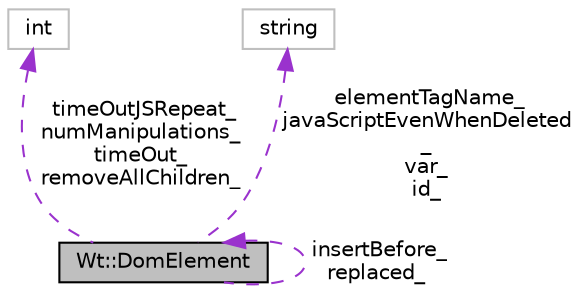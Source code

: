 digraph "Wt::DomElement"
{
 // LATEX_PDF_SIZE
  edge [fontname="Helvetica",fontsize="10",labelfontname="Helvetica",labelfontsize="10"];
  node [fontname="Helvetica",fontsize="10",shape=record];
  Node1 [label="Wt::DomElement",height=0.2,width=0.4,color="black", fillcolor="grey75", style="filled", fontcolor="black",tooltip="Class to represent a client-side DOM element (proxy)."];
  Node1 -> Node1 [dir="back",color="darkorchid3",fontsize="10",style="dashed",label=" insertBefore_\nreplaced_" ,fontname="Helvetica"];
  Node2 -> Node1 [dir="back",color="darkorchid3",fontsize="10",style="dashed",label=" timeOutJSRepeat_\nnumManipulations_\ntimeOut_\nremoveAllChildren_" ,fontname="Helvetica"];
  Node2 [label="int",height=0.2,width=0.4,color="grey75", fillcolor="white", style="filled",tooltip=" "];
  Node3 -> Node1 [dir="back",color="darkorchid3",fontsize="10",style="dashed",label=" elementTagName_\njavaScriptEvenWhenDeleted\l_\nvar_\nid_" ,fontname="Helvetica"];
  Node3 [label="string",height=0.2,width=0.4,color="grey75", fillcolor="white", style="filled",tooltip=" "];
}
